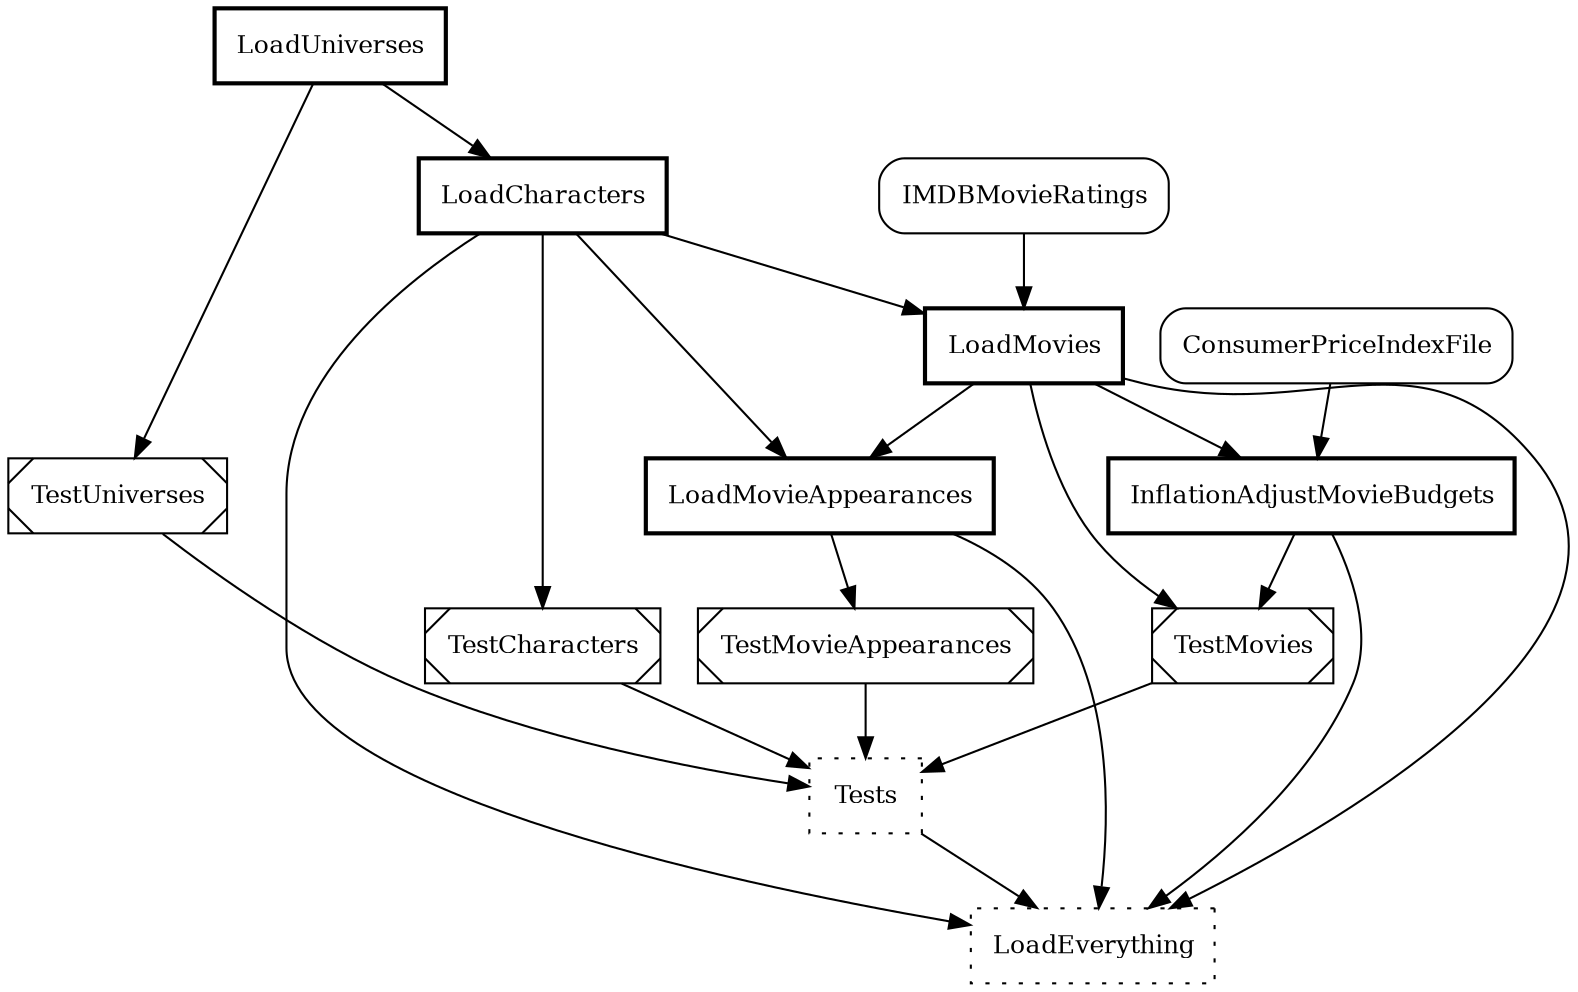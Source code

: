 digraph G {
LoadEverything_ [label=< <TABLE BORDER="0" CELLSPACING="1" CELLPADDING="1"><TR><TD COLSPAN="2" ALIGN="CENTER"><FONT POINT-SIZE="12">LoadEverything</FONT></TD></TR></TABLE> >, shape="rect", style="dotted"];

LoadCharacters_ [label=< <TABLE BORDER="0" CELLSPACING="1" CELLPADDING="1"><TR><TD COLSPAN="2" ALIGN="CENTER"><FONT POINT-SIZE="12">LoadCharacters</FONT></TD></TR></TABLE> >, shape="rect", style="bold"];

LoadUniverses_ [label=< <TABLE BORDER="0" CELLSPACING="1" CELLPADDING="1"><TR><TD COLSPAN="2" ALIGN="CENTER"><FONT POINT-SIZE="12">LoadUniverses</FONT></TD></TR></TABLE> >, shape="rect", style="bold"];

LoadUniverses_ -> LoadCharacters_;

LoadCharacters_ -> LoadEverything_;

LoadMovies_ [label=< <TABLE BORDER="0" CELLSPACING="1" CELLPADDING="1"><TR><TD COLSPAN="2" ALIGN="CENTER"><FONT POINT-SIZE="12">LoadMovies</FONT></TD></TR></TABLE> >, shape="rect", style="bold"];

LoadCharacters_ -> LoadMovies_;

IMDBMovieRatings_ [label=< <TABLE BORDER="0" CELLSPACING="1" CELLPADDING="1"><TR><TD COLSPAN="2" ALIGN="CENTER"><FONT POINT-SIZE="12">IMDBMovieRatings</FONT></TD></TR></TABLE> >, shape="rect", style="rounded"];

IMDBMovieRatings_ -> LoadMovies_;

LoadMovies_ -> LoadEverything_;

LoadMovieAppearances_ [label=< <TABLE BORDER="0" CELLSPACING="1" CELLPADDING="1"><TR><TD COLSPAN="2" ALIGN="CENTER"><FONT POINT-SIZE="12">LoadMovieAppearances</FONT></TD></TR></TABLE> >, shape="rect", style="bold"];

LoadMovies_ -> LoadMovieAppearances_;

LoadCharacters_ -> LoadMovieAppearances_;

LoadMovieAppearances_ -> LoadEverything_;

InflationAdjustMovieBudgets_ [label=< <TABLE BORDER="0" CELLSPACING="1" CELLPADDING="1"><TR><TD COLSPAN="2" ALIGN="CENTER"><FONT POINT-SIZE="12">InflationAdjustMovieBudgets</FONT></TD></TR></TABLE> >, shape="rect", style="bold"];

LoadMovies_ -> InflationAdjustMovieBudgets_;

ConsumerPriceIndexFile_ [label=< <TABLE BORDER="0" CELLSPACING="1" CELLPADDING="1"><TR><TD COLSPAN="2" ALIGN="CENTER"><FONT POINT-SIZE="12">ConsumerPriceIndexFile</FONT></TD></TR></TABLE> >, shape="rect", style="rounded"];

ConsumerPriceIndexFile_ -> InflationAdjustMovieBudgets_;

InflationAdjustMovieBudgets_ -> LoadEverything_;

Tests_ [label=< <TABLE BORDER="0" CELLSPACING="1" CELLPADDING="1"><TR><TD COLSPAN="2" ALIGN="CENTER"><FONT POINT-SIZE="12">Tests</FONT></TD></TR></TABLE> >, shape="rect", style="dotted"];

TestUniverses_ [label=< <TABLE BORDER="0" CELLSPACING="1" CELLPADDING="1"><TR><TD COLSPAN="2" ALIGN="CENTER"><FONT POINT-SIZE="12">TestUniverses</FONT></TD></TR></TABLE> >, shape="rect", style="diagonals"];

LoadUniverses_ -> TestUniverses_;

TestUniverses_ -> Tests_;

TestCharacters_ [label=< <TABLE BORDER="0" CELLSPACING="1" CELLPADDING="1"><TR><TD COLSPAN="2" ALIGN="CENTER"><FONT POINT-SIZE="12">TestCharacters</FONT></TD></TR></TABLE> >, shape="rect", style="diagonals"];

LoadCharacters_ -> TestCharacters_;

TestCharacters_ -> Tests_;

TestMovies_ [label=< <TABLE BORDER="0" CELLSPACING="1" CELLPADDING="1"><TR><TD COLSPAN="2" ALIGN="CENTER"><FONT POINT-SIZE="12">TestMovies</FONT></TD></TR></TABLE> >, shape="rect", style="diagonals"];

LoadMovies_ -> TestMovies_;

InflationAdjustMovieBudgets_ -> TestMovies_;

TestMovies_ -> Tests_;

TestMovieAppearances_ [label=< <TABLE BORDER="0" CELLSPACING="1" CELLPADDING="1"><TR><TD COLSPAN="2" ALIGN="CENTER"><FONT POINT-SIZE="12">TestMovieAppearances</FONT></TD></TR></TABLE> >, shape="rect", style="diagonals"];

LoadMovieAppearances_ -> TestMovieAppearances_;

TestMovieAppearances_ -> Tests_;

Tests_ -> LoadEverything_;

}